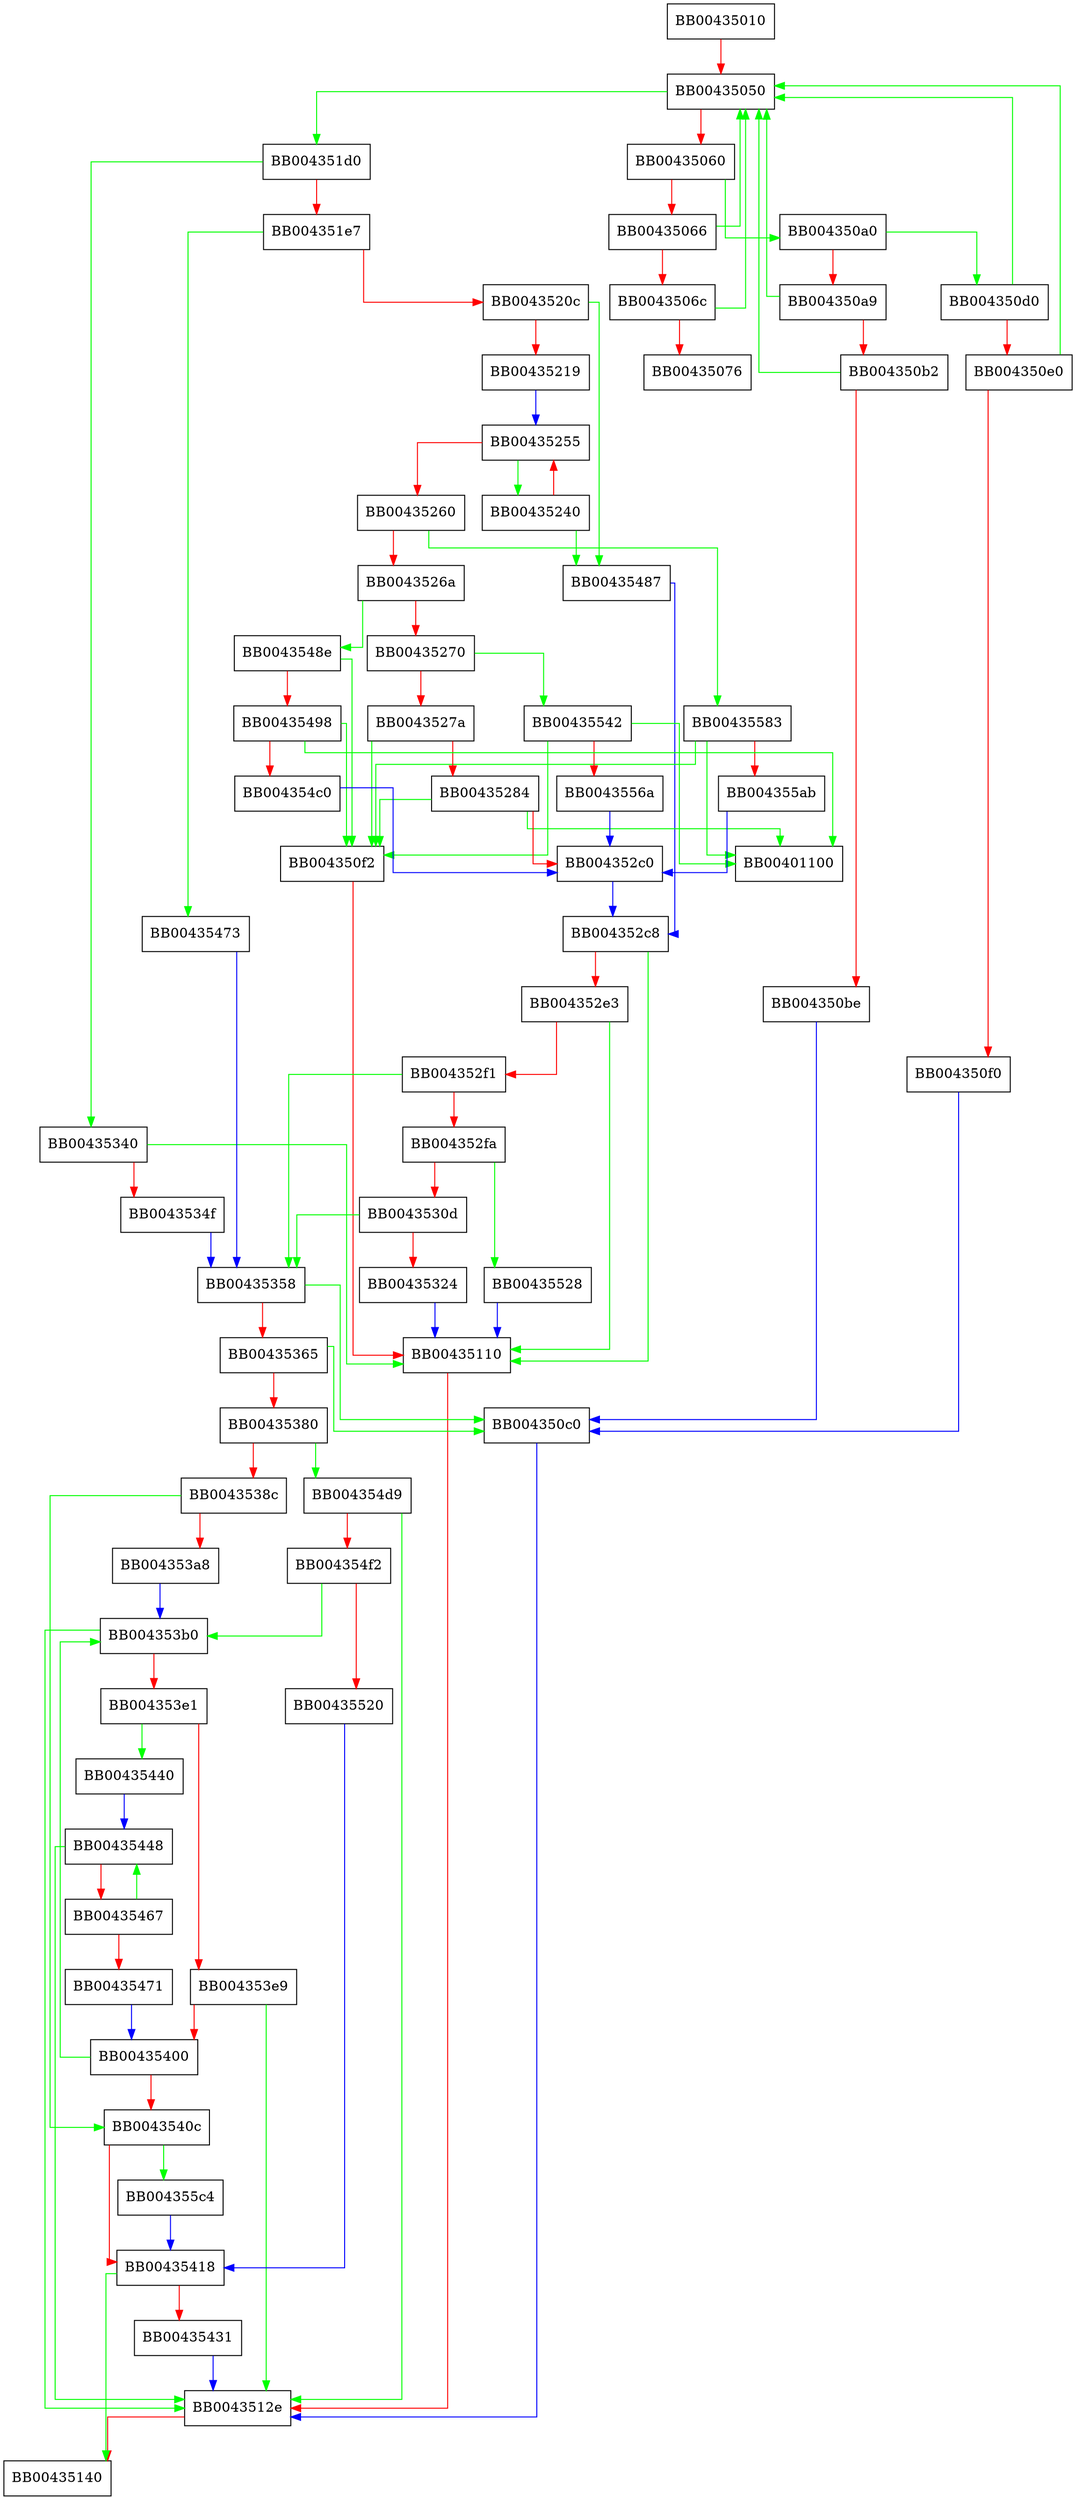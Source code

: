 digraph rand_main {
  node [shape="box"];
  graph [splines=ortho];
  BB00435010 -> BB00435050 [color="red"];
  BB00435050 -> BB004351d0 [color="green"];
  BB00435050 -> BB00435060 [color="red"];
  BB00435060 -> BB004350a0 [color="green"];
  BB00435060 -> BB00435066 [color="red"];
  BB00435066 -> BB00435050 [color="green"];
  BB00435066 -> BB0043506c [color="red"];
  BB0043506c -> BB00435050 [color="green"];
  BB0043506c -> BB00435076 [color="red"];
  BB004350a0 -> BB004350d0 [color="green"];
  BB004350a0 -> BB004350a9 [color="red"];
  BB004350a9 -> BB00435050 [color="green"];
  BB004350a9 -> BB004350b2 [color="red"];
  BB004350b2 -> BB00435050 [color="green"];
  BB004350b2 -> BB004350be [color="red"];
  BB004350be -> BB004350c0 [color="blue"];
  BB004350c0 -> BB0043512e [color="blue"];
  BB004350d0 -> BB00435050 [color="green"];
  BB004350d0 -> BB004350e0 [color="red"];
  BB004350e0 -> BB00435050 [color="green"];
  BB004350e0 -> BB004350f0 [color="red"];
  BB004350f0 -> BB004350c0 [color="blue"];
  BB004350f2 -> BB00435110 [color="red"];
  BB00435110 -> BB0043512e [color="red"];
  BB0043512e -> BB00435140 [color="red"];
  BB004351d0 -> BB00435340 [color="green"];
  BB004351d0 -> BB004351e7 [color="red"];
  BB004351e7 -> BB00435473 [color="green"];
  BB004351e7 -> BB0043520c [color="red"];
  BB0043520c -> BB00435487 [color="green"];
  BB0043520c -> BB00435219 [color="red"];
  BB00435219 -> BB00435255 [color="blue"];
  BB00435240 -> BB00435487 [color="green"];
  BB00435240 -> BB00435255 [color="red"];
  BB00435255 -> BB00435240 [color="green"];
  BB00435255 -> BB00435260 [color="red"];
  BB00435260 -> BB00435583 [color="green"];
  BB00435260 -> BB0043526a [color="red"];
  BB0043526a -> BB0043548e [color="green"];
  BB0043526a -> BB00435270 [color="red"];
  BB00435270 -> BB00435542 [color="green"];
  BB00435270 -> BB0043527a [color="red"];
  BB0043527a -> BB004350f2 [color="green"];
  BB0043527a -> BB00435284 [color="red"];
  BB00435284 -> BB00401100 [color="green"];
  BB00435284 -> BB004350f2 [color="green"];
  BB00435284 -> BB004352c0 [color="red"];
  BB004352c0 -> BB004352c8 [color="blue"];
  BB004352c8 -> BB00435110 [color="green"];
  BB004352c8 -> BB004352e3 [color="red"];
  BB004352e3 -> BB00435110 [color="green"];
  BB004352e3 -> BB004352f1 [color="red"];
  BB004352f1 -> BB00435358 [color="green"];
  BB004352f1 -> BB004352fa [color="red"];
  BB004352fa -> BB00435528 [color="green"];
  BB004352fa -> BB0043530d [color="red"];
  BB0043530d -> BB00435358 [color="green"];
  BB0043530d -> BB00435324 [color="red"];
  BB00435324 -> BB00435110 [color="blue"];
  BB00435340 -> BB00435110 [color="green"];
  BB00435340 -> BB0043534f [color="red"];
  BB0043534f -> BB00435358 [color="blue"];
  BB00435358 -> BB004350c0 [color="green"];
  BB00435358 -> BB00435365 [color="red"];
  BB00435365 -> BB004350c0 [color="green"];
  BB00435365 -> BB00435380 [color="red"];
  BB00435380 -> BB004354d9 [color="green"];
  BB00435380 -> BB0043538c [color="red"];
  BB0043538c -> BB0043540c [color="green"];
  BB0043538c -> BB004353a8 [color="red"];
  BB004353a8 -> BB004353b0 [color="blue"];
  BB004353b0 -> BB0043512e [color="green"];
  BB004353b0 -> BB004353e1 [color="red"];
  BB004353e1 -> BB00435440 [color="green"];
  BB004353e1 -> BB004353e9 [color="red"];
  BB004353e9 -> BB0043512e [color="green"];
  BB004353e9 -> BB00435400 [color="red"];
  BB00435400 -> BB004353b0 [color="green"];
  BB00435400 -> BB0043540c [color="red"];
  BB0043540c -> BB004355c4 [color="green"];
  BB0043540c -> BB00435418 [color="red"];
  BB00435418 -> BB00435140 [color="green"];
  BB00435418 -> BB00435431 [color="red"];
  BB00435431 -> BB0043512e [color="blue"];
  BB00435440 -> BB00435448 [color="blue"];
  BB00435448 -> BB0043512e [color="green"];
  BB00435448 -> BB00435467 [color="red"];
  BB00435467 -> BB00435448 [color="green"];
  BB00435467 -> BB00435471 [color="red"];
  BB00435471 -> BB00435400 [color="blue"];
  BB00435473 -> BB00435358 [color="blue"];
  BB00435487 -> BB004352c8 [color="blue"];
  BB0043548e -> BB004350f2 [color="green"];
  BB0043548e -> BB00435498 [color="red"];
  BB00435498 -> BB00401100 [color="green"];
  BB00435498 -> BB004350f2 [color="green"];
  BB00435498 -> BB004354c0 [color="red"];
  BB004354c0 -> BB004352c0 [color="blue"];
  BB004354d9 -> BB0043512e [color="green"];
  BB004354d9 -> BB004354f2 [color="red"];
  BB004354f2 -> BB004353b0 [color="green"];
  BB004354f2 -> BB00435520 [color="red"];
  BB00435520 -> BB00435418 [color="blue"];
  BB00435528 -> BB00435110 [color="blue"];
  BB00435542 -> BB00401100 [color="green"];
  BB00435542 -> BB004350f2 [color="green"];
  BB00435542 -> BB0043556a [color="red"];
  BB0043556a -> BB004352c0 [color="blue"];
  BB00435583 -> BB00401100 [color="green"];
  BB00435583 -> BB004350f2 [color="green"];
  BB00435583 -> BB004355ab [color="red"];
  BB004355ab -> BB004352c0 [color="blue"];
  BB004355c4 -> BB00435418 [color="blue"];
}